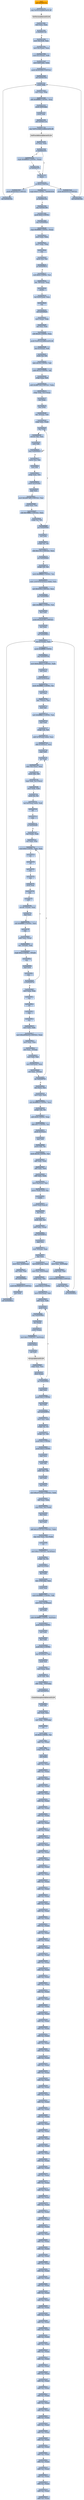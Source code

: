 digraph G {
node[shape=rectangle,style=filled,fillcolor=lightsteelblue,color=lightsteelblue]
bgcolor="transparent"
a0x00401087call_0x0040113a[label="start\ncall 0x0040113a",color="lightgrey",fillcolor="orange"];
a0x0040113ajmp_GetVersion_kernel32_dll[label="0x0040113a\njmp GetVersion@kernel32.dll"];
GetVersion_kernel32_dll[label="GetVersion@kernel32.dll",color="lightgrey",fillcolor="lightgrey"];
a0x0040108ctestl_eax_eax[label="0x0040108c\ntestl %eax, %eax"];
a0x0040108ejs_0x00401122[label="0x0040108e\njs 0x00401122"];
a0x00401094movl_fs_0x30_eax[label="0x00401094\nmovl %fs:0x30, %eax"];
a0x0040109amovl_0xceax__eax[label="0x0040109a\nmovl 0xc(%eax), %eax"];
a0x0040109dmovl_0x1ceax__edx[label="0x0040109d\nmovl 0x1c(%eax), %edx"];
a0x004010a0movl_0x8edx__ebx[label="0x004010a0\nmovl 0x8(%edx), %ebx"];
a0x004010a3pushl_0x403000UINT32[label="0x004010a3\npushl $0x403000<UINT32>"];
a0x004010a8call_0x0040102c[label="0x004010a8\ncall 0x0040102c"];
a0x0040102cpushl_ebp[label="0x0040102c\npushl %ebp"];
a0x0040102dmovl_esp_ebp[label="0x0040102d\nmovl %esp, %ebp"];
a0x0040102faddl_0xfffffff8UINT8_esp[label="0x0040102f\naddl $0xfffffff8<UINT8>, %esp"];
a0x00401032pushl_0x8ebp_[label="0x00401032\npushl 0x8(%ebp)"];
a0x00401035pushl_ebx[label="0x00401035\npushl %ebx"];
a0x00401036call_0x0040112e[label="0x00401036\ncall 0x0040112e"];
a0x0040112ejmp_GetProcAddress_kernel32_dll[label="0x0040112e\njmp GetProcAddress@kernel32.dll"];
GetProcAddress_kernel32_dll[label="GetProcAddress@kernel32.dll",color="lightgrey",fillcolor="lightgrey"];
a0x0040103borl_eax_eax[label="0x0040103b\norl %eax, %eax"];
a0x0040103dje_0x0040107c[label="0x0040103d\nje 0x0040107c"];
a0x0040103fcmpb_0xffffffb8UINT8_eax_[label="0x0040103f\ncmpb $0xffffffb8<UINT8>, (%eax)"];
a0x00401042je_0x0040107c[label="0x00401042\nje 0x0040107c"];
a0x0040107cleave_[label="0x0040107c\nleave "];
a0x0040107dret_0x4UINT16[label="0x0040107d\nret $0x4<UINT16>"];
a0x004010adpushl_0x403010UINT32[label="0x004010ad\npushl $0x403010<UINT32>"];
a0x004010b2call_0x0040102c[label="0x004010b2\ncall 0x0040102c"];
a0x004010b7pushl_0x403022UINT32[label="0x004010b7\npushl $0x403022<UINT32>"];
a0x004010bccall_0x0040102c[label="0x004010bc\ncall 0x0040102c"];
a0x004010c1cmpb_0x0UINT8_0x00403036[label="0x004010c1\ncmpb $0x0<UINT8>, 0x00403036"];
a0x004010c8je_0x0040110c[label="0x004010c8\nje 0x0040110c"];
a0x0040110cjmp_0x00401080[label="0x0040110c\njmp 0x00401080"];
a0x00401080pushl_0x0UINT8[label="0x00401080\npushl $0x0<UINT8>"];
a0x00401082jmp_0x00409b26[label="0x00401082\njmp 0x00409b26"];
a0x00409b26cmpl_0xffffffffUINT8_esp_[label="0x00409b26\ncmpl $0xffffffff<UINT8>, (%esp)"];
a0x00409b2amovl_ebx_ebx[label="0x00409b2a\nmovl %ebx, %ebx"];
a0x00409b2cmovl_ebp_ebp[label="0x00409b2c\nmovl %ebp, %ebp"];
a0x00409b2enop_[label="0x00409b2e\nnop "];
a0x00409b2fmovb_ch_ch[label="0x00409b2f\nmovb %ch, %ch"];
a0x00409b31je_0x00409b31[label="0x00409b31\nje 0x00409b31"];
a0x00409b37xorb_0x0UINT8_ch[label="0x00409b37\nxorb $0x0<UINT8>, %ch"];
a0x00409b3aleal__48esp__esp[label="0x00409b3a\nleal -48(%esp), %esp"];
a0x00409b3epusha_[label="0x00409b3e\npusha "];
a0x00409b3fleal_0x24esp__esp[label="0x00409b3f\nleal 0x24(%esp), %esp"];
a0x00409b43nop_[label="0x00409b43\nnop "];
a0x00409b44call_0x00409af1[label="0x00409b44\ncall 0x00409af1"];
a0x00409af1movl_esp__ebp[label="0x00409af1\nmovl (%esp), %ebp"];
a0x00409af4xorl_esi_eax[label="0x00409af4\nxorl %esi, %eax"];
a0x00409af6subl_0x20UINT8_esp[label="0x00409af6\nsubl $0x20<UINT8>, %esp"];
a0x00409af9pushl_ExitProcess_kernel32_dll[label="0x00409af9\npushl ExitProcess@kernel32.dll"];
a0x00409affleal_0x3esp__edi[label="0x00409aff\nleal 0x3(%esp), %edi"];
a0x00409b03testb_al_dl[label="0x00409b03\ntestb %al, %dl"];
a0x00409b05sbbb_0x39UINT8_dh[label="0x00409b05\nsbbb $0x39<UINT8>, %dh"];
a0x00409b08subb_0x3aUINT8_dl[label="0x00409b08\nsubb $0x3a<UINT8>, %dl"];
a0x00409b0bxchgl_esp_edi[label="0x00409b0b\nxchgl %esp, %edi"];
a0x00409b0daddl_0xffff7539UINT32_ebp[label="0x00409b0d\naddl $0xffff7539<UINT32>, %ebp"];
a0x00409b13xchgl_ebp_0x21esp_[label="0x00409b13\nxchgl %ebp, 0x21(%esp)"];
a0x00409b17incl_esp[label="0x00409b17\nincl %esp"];
a0x00409b18jmp_ebp[label="0x00409b18\njmp %ebp"];
a0x00409b49leal__4esp__edi[label="0x00409b49\nleal -4(%esp), %edi"];
a0x00409b4dxchgl_ebx_edi_[label="0x00409b4d\nxchgl %ebx, (%edi)"];
a0x00409b4fdecl_ebx[label="0x00409b4f\ndecl %ebx"];
a0x00409b50movzwl_bx_ecx[label="0x00409b50\nmovzwl %bx, %ecx"];
a0x00409b53notb_dh[label="0x00409b53\nnotb %dh"];
a0x00409b55loop_0x00409b55[label="0x00409b55\nloop 0x00409b55"];
a0x00409b57movw_cx_bx[label="0x00409b57\nmovw %cx, %bx"];
a0x00409b5aincb_dh[label="0x00409b5a\nincb %dh"];
a0x00409b5cxchgl_eax_esi[label="0x00409b5c\nxchgl %eax, %esi"];
a0x00409b5dpushl_0x3cebx_[label="0x00409b5d\npushl 0x3c(%ebx)"];
a0x00409b60popl_ecx[label="0x00409b60\npopl %ecx"];
a0x00409b61movl_0x26972ff3UINT32_esi[label="0x00409b61\nmovl $0x26972ff3<UINT32>, %esi"];
a0x00409b66xchgl_eax_esi[label="0x00409b66\nxchgl %eax, %esi"];
a0x00409b67subl_0x7ffffffeUINT32_ecx[label="0x00409b67\nsubl $0x7ffffffe<UINT32>, %ecx"];
a0x00409b6dxchgb_al_dl[label="0x00409b6d\nxchgb %al, %dl"];
a0x00409b6fjae_0x00409b4f[label="0x00409b6f\njae 0x00409b4f"];
a0x00409b71notl_edi[label="0x00409b71\nnotl %edi"];
a0x00409b73xchgb_al_dl[label="0x00409b73\nxchgb %al, %dl"];
a0x00409b75sbbl_0x1191UINT32_ecx[label="0x00409b75\nsbbl $0x1191<UINT32>, %ecx"];
a0x00409b7bjno_0x00409b4f[label="0x00409b7b\njno 0x00409b4f"];
a0x00409b7dxchgb_dl_ah[label="0x00409b7d\nxchgb %dl, %ah"];
a0x00409b7ftestb_0xffffff89UINT8_al[label="0x00409b7f\ntestb $0xffffff89<UINT8>, %al"];
a0x00409b81movl__2147479152ecxebx__ecx[label="0x00409b81\nmovl -2147479152(%ecx,%ebx), %ecx"];
a0x00409b88xorl_0x4550UINT32_ecx[label="0x00409b88\nxorl $0x4550<UINT32>, %ecx"];
a0x00409b8ejne_0x00409b4f[label="0x00409b8e\njne 0x00409b4f"];
a0x00409b90sbbb_0xffffffc1UINT8_ch[label="0x00409b90\nsbbb $0xffffffc1<UINT8>, %ch"];
a0x00409b93decl_edi[label="0x00409b93\ndecl %edi"];
a0x00409b94pushl_0x2ea0160UINT32[label="0x00409b94\npushl $0x2ea0160<UINT32>"];
a0x00409b99incl_eax[label="0x00409b99\nincl %eax"];
a0x00409b9acall_0x00409b1c[label="0x00409b9a\ncall 0x00409b1c"];
a0x00409b1cleal_0x7ebx__ecx[label="0x00409b1c\nleal 0x7(%ebx), %ecx"];
a0x00409b1fpushl_0xffffffffUINT8[label="0x00409b1f\npushl $0xffffffff<UINT8>"];
a0x00409b21jmp_0x004097b0[label="0x00409b21\njmp 0x004097b0"];
a0x004097b0movl_0xfcafbb4cUINT32_edx[label="0x004097b0\nmovl $0xfcafbb4c<UINT32>, %edx"];
a0x004097b5notl_eax[label="0x004097b5\nnotl %eax"];
a0x004097b7pushl_0x35ecx_[label="0x004097b7\npushl 0x35(%ecx)"];
a0x004097batestb_0xfffffffcUINT8_al[label="0x004097ba\ntestb $0xfffffffc<UINT8>, %al"];
a0x004097bcnotl_eax[label="0x004097bc\nnotl %eax"];
a0x004097beleal__7ecx__esi[label="0x004097be\nleal -7(%ecx), %esi"];
a0x004097c1incb_ah[label="0x004097c1\nincb %ah"];
a0x004097c3xorb_0xffffffb3UINT8_ah[label="0x004097c3\nxorb $0xffffffb3<UINT8>, %ah"];
a0x004097c6popl_edx[label="0x004097c6\npopl %edx"];
a0x004097c7xchgb_ah_ah[label="0x004097c7\nxchgb %ah, %ah"];
a0x004097c9addl_0x78edxebx__ecx[label="0x004097c9\naddl 0x78(%edx,%ebx), %ecx"];
a0x004097cdaddl_0x19ecx__esi[label="0x004097cd\naddl 0x19(%ecx), %esi"];
a0x004097d0popl_edx[label="0x004097d0\npopl %edx"];
a0x004097d1incl_edx[label="0x004097d1\nincl %edx"];
a0x004097d2lodsl_ds_esi__eax[label="0x004097d2\nlodsl %ds:(%esi), %eax"];
a0x004097d3movb_dh_dh[label="0x004097d3\nmovb %dh, %dh"];
a0x004097d5cmpl_edx_0x11ecx_[label="0x004097d5\ncmpl %edx, 0x11(%ecx)"];
a0x004097d8movl_edx_edx[label="0x004097d8\nmovl %edx, %edx"];
a0x004097damovb_cl_cl[label="0x004097da\nmovb %cl, %cl"];
a0x004097dcleal_0x5eaxebx__edi[label="0x004097dc\nleal 0x5(%eax,%ebx), %edi"];
a0x004097e0cld_[label="0x004097e0\ncld "];
a0x004097e1nop_[label="0x004097e1\nnop "];
a0x004097e2je_0x00409af0[label="0x004097e2\nje 0x00409af0"];
a0x004097e8leal_edx__edx[label="0x004097e8\nleal (%edx), %edx"];
a0x004097eaxorl_eax_eax[label="0x004097ea\nxorl %eax, %eax"];
a0x004097ecimull_0xfUINT8_eax_eax[label="0x004097ec\nimull $0xf<UINT8>, %eax, %eax"];
a0x004097efstc_[label="0x004097ef\nstc "];
a0x004097f0cld_[label="0x004097f0\ncld "];
a0x004097f1cmc_[label="0x004097f1\ncmc "];
a0x004097f2nop_[label="0x004097f2\nnop "];
a0x004097f3pushl_eax[label="0x004097f3\npushl %eax"];
a0x004097f4nop_[label="0x004097f4\nnop "];
a0x004097f5sahf_[label="0x004097f5\nsahf "];
a0x004097f6movzbl__5edi__eax[label="0x004097f6\nmovzbl -5(%edi), %eax"];
a0x004097fanegl_eax[label="0x004097fa\nnegl %eax"];
a0x004097fcsubl_0xfffffff1UINT8_edi[label="0x004097fc\nsubl $0xfffffff1<UINT8>, %edi"];
a0x004097ffnop_[label="0x004097ff\nnop "];
a0x00409800addl_eax_esp_[label="0x00409800\naddl %eax, (%esp)"];
a0x00409803leal__14edi__edi[label="0x00409803\nleal -14(%edi), %edi"];
a0x00409806cmpb_0xaUINT8__5edi_[label="0x00409806\ncmpb $0xa<UINT8>, -5(%edi)"];
a0x0040980anop_[label="0x0040980a\nnop "];
a0x0040980bpopl_eax[label="0x0040980b\npopl %eax"];
a0x0040980cnop_[label="0x0040980c\nnop "];
a0x0040980dja_0x004097ec[label="0x0040980d\nja 0x004097ec"];
a0x0040980fmovl_esp_esp[label="0x0040980f\nmovl %esp, %esp"];
a0x00409811nop_[label="0x00409811\nnop "];
a0x00409812cld_[label="0x00409812\ncld "];
a0x00409813nop_[label="0x00409813\nnop "];
a0x00409814cmc_[label="0x00409814\ncmc "];
a0x00409815movl_ebx_ebx[label="0x00409815\nmovl %ebx, %ebx"];
a0x00409817movl_0xa495d236UINT32_eax[label="0x00409817\nmovl $0xa495d236<UINT32>, %eax"];
a0x0040981cmovl_eax_eax[label="0x0040981c\nmovl %eax, %eax"];
a0x0040981exorl_eax__4esp_[label="0x0040981e\nxorl %eax, -4(%esp)"];
a0x00409822movl_edi_edi[label="0x00409822\nmovl %edi, %edi"];
a0x00409824movl_0x4esp__eax[label="0x00409824\nmovl 0x4(%esp), %eax"];
a0x00409828xorl_eax__4esp_[label="0x00409828\nxorl %eax, -4(%esp)"];
a0x0040982cjne_0x004097d1[label="0x0040982c\njne 0x004097d1"];
a0x0040982eleal_esi__esi[label="0x0040982e\nleal (%esi), %esi"];
a0x00409830movl_edi_edi[label="0x00409830\nmovl %edi, %edi"];
a0x00409832subl_0xffffffedUINT8_ecx[label="0x00409832\nsubl $0xffffffed<UINT8>, %ecx"];
a0x00409835xchgb_ah_al[label="0x00409835\nxchgb %ah, %al"];
a0x00409837addl_0x8UINT8_esp[label="0x00409837\naddl $0x8<UINT8>, %esp"];
a0x0040983asbbb_0x7UINT8_al[label="0x0040983a\nsbbb $0x7<UINT8>, %al"];
a0x0040983cpushl_0x2ecx_[label="0x0040983c\npushl 0x2(%ecx)"];
a0x0040983fpopl_edi[label="0x0040983f\npopl %edi"];
a0x00409840movb_bh_al[label="0x00409840\nmovb %bh, %al"];
a0x00409842testb_0x36UINT8_ah[label="0x00409842\ntestb $0x36<UINT8>, %ah"];
a0x00409845addl_edx_edx[label="0x00409845\naddl %edx, %edx"];
a0x00409847addl_ebx_edi[label="0x00409847\naddl %ebx, %edi"];
a0x00409849addl_ebx_edx[label="0x00409849\naddl %ebx, %edx"];
a0x0040984bmovl_0xaecx__esi[label="0x0040984b\nmovl 0xa(%ecx), %esi"];
a0x0040984emovw_edxesi__ax[label="0x0040984e\nmovw (%edx,%esi), %ax"];
a0x00409852cwdel_[label="0x00409852\ncwdel "];
a0x00409853pushl_edieax4_[label="0x00409853\npushl (%edi,%eax,4)"];
a0x00409856incl_ecx[label="0x00409856\nincl %ecx"];
a0x00409857testb_bh_ch[label="0x00409857\ntestb %bh, %ch"];
a0x00409859addl_ebx_esp_[label="0x00409859\naddl %ebx, (%esp)"];
a0x0040985cjmp_0x00409972[label="0x0040985c\njmp 0x00409972"];
a0x00409972popl_esi[label="0x00409972\npopl %esi"];
a0x00409973movl__8esp__eax[label="0x00409973\nmovl -8(%esp), %eax"];
a0x00409977jmp_eax[label="0x00409977\njmp %eax"];
a0x00409b9fmovl_esi_0x44esp_[label="0x00409b9f\nmovl %esi, 0x44(%esp)"];
a0x00409ba3adcl_ebx_edi[label="0x00409ba3\nadcl %ebx, %edi"];
a0x00409ba5call_0x004099a0[label="0x00409ba5\ncall 0x004099a0"];
a0x004099a0pushl_0x56993c91UINT32[label="0x004099a0\npushl $0x56993c91<UINT32>"];
a0x004099a5notl_edx[label="0x004099a5\nnotl %edx"];
a0x004099a7call_0x00409b1c[label="0x004099a7\ncall 0x00409b1c"];
a0x004099acmovl_esi__925ebp_[label="0x004099ac\nmovl %esi, -925(%ebp)"];
a0x004099b2xchgl_edi_edi[label="0x004099b2\nxchgl %edi, %edi"];
a0x004099b4pushl_0x8e3356beUINT32[label="0x004099b4\npushl $0x8e3356be<UINT32>"];
a0x004099b9xchgl_edi_esi[label="0x004099b9\nxchgl %edi, %esi"];
a0x004099bbcall_0x00409b1c[label="0x004099bb\ncall 0x00409b1c"];
a0x004099c0leal_0x28esp__eax[label="0x004099c0\nleal 0x28(%esp), %eax"];
a0x004099c4movl_esi_0x4cesp_[label="0x004099c4\nmovl %esi, 0x4c(%esp)"];
a0x004099c8xchgl_eax_esi[label="0x004099c8\nxchgl %eax, %esi"];
a0x004099c9pushl_0x3cUINT8[label="0x004099c9\npushl $0x3c<UINT8>"];
a0x004099cbmovl_0x4cesp__edi[label="0x004099cb\nmovl 0x4c(%esp), %edi"];
a0x004099cfaddl_eax_edx[label="0x004099cf\naddl %eax, %edx"];
a0x004099d1pushl_esp[label="0x004099d1\npushl %esp"];
a0x004099d2jmp_0x004098bd[label="0x004099d2\njmp 0x004098bd"];
a0x004098bdincl_esp_[label="0x004098bd\nincl (%esp)"];
a0x004098c0pushl_esp_[label="0x004098c0\npushl (%esp)"];
a0x004098c3movl_0x1UINT32_0x4esp_[label="0x004098c3\nmovl $0x1<UINT32>, 0x4(%esp)"];
a0x004098cbpushl_esp_[label="0x004098cb\npushl (%esp)"];
a0x004098cecall_edi[label="0x004098ce\ncall %edi"];
lstrcpyn_kernel32_dll[label="lstrcpyn@kernel32.dll",color="lightgrey",fillcolor="lightgrey"];
a0x004098d0xchgl_eax_ecx[label="0x004098d0\nxchgl %eax, %ecx"];
a0x004098d1decb_esp_[label="0x004098d1\ndecb (%esp)"];
a0x004098d4jne_0x004099d1[label="0x004098d4\njne 0x004099d1"];
a0x004098dapopl_eax[label="0x004098da\npopl %eax"];
a0x004098dbpushl_0x1UINT8[label="0x004098db\npushl $0x1<UINT8>"];
a0x004098dddecl_edi[label="0x004098dd\ndecl %edi"];
a0x004098decall_0x0040997b[label="0x004098de\ncall 0x0040997b"];
a0x0040997bmovl_esi_edi[label="0x0040997b\nmovl %esi, %edi"];
a0x0040997dxchgb_al_cl[label="0x0040997d\nxchgb %al, %cl"];
a0x0040997fxchgb_cl_dh[label="0x0040997f\nxchgb %cl, %dh"];
a0x00409981pushl_0x1UINT8[label="0x00409981\npushl $0x1<UINT8>"];
a0x00409983pushl_0x4UINT8[label="0x00409983\npushl $0x4<UINT8>"];
a0x00409985popl_ecx[label="0x00409985\npopl %ecx"];
a0x00409986notb_dh[label="0x00409986\nnotb %dh"];
a0x00409988sbbb_dh_dh[label="0x00409988\nsbbb %dh, %dh"];
a0x0040998anotl_edx[label="0x0040998a\nnotl %edx"];
a0x0040998cpopl_eax[label="0x0040998c\npopl %eax"];
a0x0040998dmovl_0xc4722561UINT32_edx[label="0x0040998d\nmovl $0xc4722561<UINT32>, %edx"];
a0x00409992sbbl_eax_edx[label="0x00409992\nsbbl %eax, %edx"];
a0x00409994stosl_eax_es_edi_[label="0x00409994\nstosl %eax, %es:(%edi)"];
a0x00409995decl_eax[label="0x00409995\ndecl %eax"];
a0x00409996decl_edx[label="0x00409996\ndecl %edx"];
a0x00409997addl_0x1d725734UINT32_edx[label="0x00409997\naddl $0x1d725734<UINT32>, %edx"];
a0x0040999drepz_stosl_eax_es_edi_[label="0x0040999d\nrepz stosl %eax, %es:(%edi)"];
a0x0040999fret[label="0x0040999f\nret"];
a0x004098e3movl_0xcUINT32_0x14esi_[label="0x004098e3\nmovl $0xc<UINT32>, 0x14(%esi)"];
a0x004098eaxchgb_al_cl[label="0x004098ea\nxchgb %al, %cl"];
a0x004098ecpopl_0x1cesi_[label="0x004098ec\npopl 0x1c(%esi)"];
a0x004098efdecl_edx[label="0x004098ef\ndecl %edx"];
a0x004098f0leal__278ebp__eax[label="0x004098f0\nleal -278(%ebp), %eax"];
a0x004098f6pushl_eax[label="0x004098f6\npushl %eax"];
a0x004098f7testb_0xffffff91UINT8_dh[label="0x004098f7\ntestb $0xffffff91<UINT8>, %dh"];
a0x004098famovl_esi_0x18esi_[label="0x004098fa\nmovl %esi, 0x18(%esi)"];
a0x004098fdnotl_edx[label="0x004098fd\nnotl %edx"];
a0x004098ffsubb_0xfffffffcUINT8_0x2esi_[label="0x004098ff\nsubb $0xfffffffc<UINT8>, 0x2(%esi)"];
a0x00409903pushl_0x4UINT8[label="0x00409903\npushl $0x4<UINT8>"];
a0x00409905notl_edx[label="0x00409905\nnotl %edx"];
a0x00409907decl_edi[label="0x00409907\ndecl %edi"];
a0x00409908pushl_0x3UINT8[label="0x00409908\npushl $0x3<UINT8>"];
a0x0040990aleal_0x14esi__esi[label="0x0040990a\nleal 0x14(%esi), %esi"];
a0x0040990dpushl_esi[label="0x0040990d\npushl %esi"];
a0x0040990emovl_esp_ecx[label="0x0040990e\nmovl %esp, %ecx"];
a0x00409910movb_dh_dh[label="0x00409910\nmovb %dh, %dh"];
a0x00409912addl_ebp__559ebp_[label="0x00409912\naddl %ebp, -559(%ebp)"];
a0x00409918call_0x004097ac[label="0x00409918\ncall 0x004097ac"];
CreateSemaphoreA_kernel32_dll[label="CreateSemaphoreA@kernel32.dll",color="lightgrey",fillcolor="lightgrey"];
a0x0040991enotb_dh[label="0x0040991e\nnotb %dh"];
a0x00409920xorl_edi_ecx[label="0x00409920\nxorl %edi, %ecx"];
a0x00409922subl_ebp__559ebp_[label="0x00409922\nsubl %ebp, -559(%ebp)"];
a0x00409928ret[label="0x00409928\nret"];
a0x0012ffa8orb_0x0UINT8_al[label="0x0012ffa8\norb $0x0<UINT8>, %al"];
a0x0012ffaaaddb_al_eax_[label="0x0012ffaa\naddb %al, (%eax)"];
a0x0012ffacxchgl_eax_esp[label="0x0012ffac\nxchgl %eax, %esp"];
a0x0012ffadcall_edx_[label="0x0012ffad\ncall (%edx)"];
a0x00000000addb_al_eax_[label="0x00000000\naddb %al, (%eax)"];
a0x00000002addb_al_eax_[label="0x00000002\naddb %al, (%eax)"];
a0x00000004addb_al_eax_[label="0x00000004\naddb %al, (%eax)"];
a0x00000006addb_al_eax_[label="0x00000006\naddb %al, (%eax)"];
a0x00000008addb_al_eax_[label="0x00000008\naddb %al, (%eax)"];
a0x0000000aaddb_al_eax_[label="0x0000000a\naddb %al, (%eax)"];
a0x0000000caddb_al_eax_[label="0x0000000c\naddb %al, (%eax)"];
a0x0000000eaddb_al_eax_[label="0x0000000e\naddb %al, (%eax)"];
a0x00000010addb_al_eax_[label="0x00000010\naddb %al, (%eax)"];
a0x00000012addb_al_eax_[label="0x00000012\naddb %al, (%eax)"];
a0x00000014addb_al_eax_[label="0x00000014\naddb %al, (%eax)"];
a0x00000016addb_al_eax_[label="0x00000016\naddb %al, (%eax)"];
a0x00000018addb_al_eax_[label="0x00000018\naddb %al, (%eax)"];
a0x0000001aaddb_al_eax_[label="0x0000001a\naddb %al, (%eax)"];
a0x0000001caddb_al_eax_[label="0x0000001c\naddb %al, (%eax)"];
a0x0000001eaddb_al_eax_[label="0x0000001e\naddb %al, (%eax)"];
a0x00000020addb_al_eax_[label="0x00000020\naddb %al, (%eax)"];
a0x00000022addb_al_eax_[label="0x00000022\naddb %al, (%eax)"];
a0x00000024addb_al_eax_[label="0x00000024\naddb %al, (%eax)"];
a0x00000026addb_al_eax_[label="0x00000026\naddb %al, (%eax)"];
a0x00000028addb_al_eax_[label="0x00000028\naddb %al, (%eax)"];
a0x0000002aaddb_al_eax_[label="0x0000002a\naddb %al, (%eax)"];
a0x0000002caddb_al_eax_[label="0x0000002c\naddb %al, (%eax)"];
a0x0000002eaddb_al_eax_[label="0x0000002e\naddb %al, (%eax)"];
a0x00000030addb_al_eax_[label="0x00000030\naddb %al, (%eax)"];
a0x00000032addb_al_eax_[label="0x00000032\naddb %al, (%eax)"];
a0x00000034addb_al_eax_[label="0x00000034\naddb %al, (%eax)"];
a0x00000036addb_al_eax_[label="0x00000036\naddb %al, (%eax)"];
a0x00000038addb_al_eax_[label="0x00000038\naddb %al, (%eax)"];
a0x0000003aaddb_al_eax_[label="0x0000003a\naddb %al, (%eax)"];
a0x0000003caddb_al_eax_[label="0x0000003c\naddb %al, (%eax)"];
a0x0000003eaddb_al_eax_[label="0x0000003e\naddb %al, (%eax)"];
a0x00000040addb_al_eax_[label="0x00000040\naddb %al, (%eax)"];
a0x00000042addb_al_eax_[label="0x00000042\naddb %al, (%eax)"];
a0x00000044addb_al_eax_[label="0x00000044\naddb %al, (%eax)"];
a0x00000046addb_al_eax_[label="0x00000046\naddb %al, (%eax)"];
a0x00000048addb_al_eax_[label="0x00000048\naddb %al, (%eax)"];
a0x0000004aaddb_al_eax_[label="0x0000004a\naddb %al, (%eax)"];
a0x0000004caddb_al_eax_[label="0x0000004c\naddb %al, (%eax)"];
a0x0000004eaddb_al_eax_[label="0x0000004e\naddb %al, (%eax)"];
a0x00000050addb_al_eax_[label="0x00000050\naddb %al, (%eax)"];
a0x00000052addb_al_eax_[label="0x00000052\naddb %al, (%eax)"];
a0x00000054addb_al_eax_[label="0x00000054\naddb %al, (%eax)"];
a0x00000056addb_al_eax_[label="0x00000056\naddb %al, (%eax)"];
a0x00000058addb_al_eax_[label="0x00000058\naddb %al, (%eax)"];
a0x0000005aaddb_al_eax_[label="0x0000005a\naddb %al, (%eax)"];
a0x0000005caddb_al_eax_[label="0x0000005c\naddb %al, (%eax)"];
a0x0000005eaddb_al_eax_[label="0x0000005e\naddb %al, (%eax)"];
a0x00000060addb_al_eax_[label="0x00000060\naddb %al, (%eax)"];
a0x00000062addb_al_eax_[label="0x00000062\naddb %al, (%eax)"];
a0x00000064addb_al_eax_[label="0x00000064\naddb %al, (%eax)"];
a0x00000066addb_al_eax_[label="0x00000066\naddb %al, (%eax)"];
a0x00000068addb_al_eax_[label="0x00000068\naddb %al, (%eax)"];
a0x0000006aaddb_al_eax_[label="0x0000006a\naddb %al, (%eax)"];
a0x0000006caddb_al_eax_[label="0x0000006c\naddb %al, (%eax)"];
a0x0000006eaddb_al_eax_[label="0x0000006e\naddb %al, (%eax)"];
a0x00000070addb_al_eax_[label="0x00000070\naddb %al, (%eax)"];
a0x00000072addb_al_eax_[label="0x00000072\naddb %al, (%eax)"];
a0x00000074addb_al_eax_[label="0x00000074\naddb %al, (%eax)"];
a0x00000076addb_al_eax_[label="0x00000076\naddb %al, (%eax)"];
a0x00000078addb_al_eax_[label="0x00000078\naddb %al, (%eax)"];
a0x0000007aaddb_al_eax_[label="0x0000007a\naddb %al, (%eax)"];
a0x0000007caddb_al_eax_[label="0x0000007c\naddb %al, (%eax)"];
a0x0000007eaddb_al_eax_[label="0x0000007e\naddb %al, (%eax)"];
a0x00000080addb_al_eax_[label="0x00000080\naddb %al, (%eax)"];
a0x00000082addb_al_eax_[label="0x00000082\naddb %al, (%eax)"];
a0x00000084addb_al_eax_[label="0x00000084\naddb %al, (%eax)"];
a0x00000086addb_al_eax_[label="0x00000086\naddb %al, (%eax)"];
a0x00000088addb_al_eax_[label="0x00000088\naddb %al, (%eax)"];
a0x0000008aaddb_al_eax_[label="0x0000008a\naddb %al, (%eax)"];
a0x0000008caddb_al_eax_[label="0x0000008c\naddb %al, (%eax)"];
a0x0000008eaddb_al_eax_[label="0x0000008e\naddb %al, (%eax)"];
a0x00000090addb_al_eax_[label="0x00000090\naddb %al, (%eax)"];
a0x00000092addb_al_eax_[label="0x00000092\naddb %al, (%eax)"];
a0x00000094addb_al_eax_[label="0x00000094\naddb %al, (%eax)"];
a0x00000096addb_al_eax_[label="0x00000096\naddb %al, (%eax)"];
a0x00000098addb_al_eax_[label="0x00000098\naddb %al, (%eax)"];
a0x0000009aaddb_al_eax_[label="0x0000009a\naddb %al, (%eax)"];
a0x0000009caddb_al_eax_[label="0x0000009c\naddb %al, (%eax)"];
a0x0000009eaddb_al_eax_[label="0x0000009e\naddb %al, (%eax)"];
a0x000000a0addb_al_eax_[label="0x000000a0\naddb %al, (%eax)"];
a0x000000a2addb_al_eax_[label="0x000000a2\naddb %al, (%eax)"];
a0x000000a4addb_al_eax_[label="0x000000a4\naddb %al, (%eax)"];
a0x000000a6addb_al_eax_[label="0x000000a6\naddb %al, (%eax)"];
a0x000000a8addb_al_eax_[label="0x000000a8\naddb %al, (%eax)"];
a0x000000aaaddb_al_eax_[label="0x000000aa\naddb %al, (%eax)"];
a0x000000acaddb_al_eax_[label="0x000000ac\naddb %al, (%eax)"];
a0x000000aeaddb_al_eax_[label="0x000000ae\naddb %al, (%eax)"];
a0x000000b0addb_al_eax_[label="0x000000b0\naddb %al, (%eax)"];
a0x000000b2addb_al_eax_[label="0x000000b2\naddb %al, (%eax)"];
a0x000000b4addb_al_eax_[label="0x000000b4\naddb %al, (%eax)"];
a0x000000b6addb_al_eax_[label="0x000000b6\naddb %al, (%eax)"];
a0x000000b8addb_al_eax_[label="0x000000b8\naddb %al, (%eax)"];
a0x000000baaddb_al_eax_[label="0x000000ba\naddb %al, (%eax)"];
a0x000000bcaddb_al_eax_[label="0x000000bc\naddb %al, (%eax)"];
a0x000000beaddb_al_eax_[label="0x000000be\naddb %al, (%eax)"];
a0x000000c0addb_al_eax_[label="0x000000c0\naddb %al, (%eax)"];
a0x000000c2addb_al_eax_[label="0x000000c2\naddb %al, (%eax)"];
a0x000000c4addb_al_eax_[label="0x000000c4\naddb %al, (%eax)"];
a0x000000c6addb_al_eax_[label="0x000000c6\naddb %al, (%eax)"];
a0x000000c8addb_al_eax_[label="0x000000c8\naddb %al, (%eax)"];
a0x00401087call_0x0040113a -> a0x0040113ajmp_GetVersion_kernel32_dll [color="#000000"];
a0x0040113ajmp_GetVersion_kernel32_dll -> GetVersion_kernel32_dll [color="#000000"];
GetVersion_kernel32_dll -> a0x0040108ctestl_eax_eax [color="#000000"];
a0x0040108ctestl_eax_eax -> a0x0040108ejs_0x00401122 [color="#000000"];
a0x0040108ejs_0x00401122 -> a0x00401094movl_fs_0x30_eax [color="#000000",label="F"];
a0x00401094movl_fs_0x30_eax -> a0x0040109amovl_0xceax__eax [color="#000000"];
a0x0040109amovl_0xceax__eax -> a0x0040109dmovl_0x1ceax__edx [color="#000000"];
a0x0040109dmovl_0x1ceax__edx -> a0x004010a0movl_0x8edx__ebx [color="#000000"];
a0x004010a0movl_0x8edx__ebx -> a0x004010a3pushl_0x403000UINT32 [color="#000000"];
a0x004010a3pushl_0x403000UINT32 -> a0x004010a8call_0x0040102c [color="#000000"];
a0x004010a8call_0x0040102c -> a0x0040102cpushl_ebp [color="#000000"];
a0x0040102cpushl_ebp -> a0x0040102dmovl_esp_ebp [color="#000000"];
a0x0040102dmovl_esp_ebp -> a0x0040102faddl_0xfffffff8UINT8_esp [color="#000000"];
a0x0040102faddl_0xfffffff8UINT8_esp -> a0x00401032pushl_0x8ebp_ [color="#000000"];
a0x00401032pushl_0x8ebp_ -> a0x00401035pushl_ebx [color="#000000"];
a0x00401035pushl_ebx -> a0x00401036call_0x0040112e [color="#000000"];
a0x00401036call_0x0040112e -> a0x0040112ejmp_GetProcAddress_kernel32_dll [color="#000000"];
a0x0040112ejmp_GetProcAddress_kernel32_dll -> GetProcAddress_kernel32_dll [color="#000000"];
GetProcAddress_kernel32_dll -> a0x0040103borl_eax_eax [color="#000000"];
a0x0040103borl_eax_eax -> a0x0040103dje_0x0040107c [color="#000000"];
a0x0040103dje_0x0040107c -> a0x0040103fcmpb_0xffffffb8UINT8_eax_ [color="#000000",label="F"];
a0x0040103fcmpb_0xffffffb8UINT8_eax_ -> a0x00401042je_0x0040107c [color="#000000"];
a0x00401042je_0x0040107c -> a0x0040107cleave_ [color="#000000",label="T"];
a0x0040107cleave_ -> a0x0040107dret_0x4UINT16 [color="#000000"];
a0x0040107dret_0x4UINT16 -> a0x004010adpushl_0x403010UINT32 [color="#000000"];
a0x004010adpushl_0x403010UINT32 -> a0x004010b2call_0x0040102c [color="#000000"];
a0x004010b2call_0x0040102c -> a0x0040102cpushl_ebp [color="#000000"];
a0x0040107dret_0x4UINT16 -> a0x004010b7pushl_0x403022UINT32 [color="#000000"];
a0x004010b7pushl_0x403022UINT32 -> a0x004010bccall_0x0040102c [color="#000000"];
a0x004010bccall_0x0040102c -> a0x0040102cpushl_ebp [color="#000000"];
a0x0040103dje_0x0040107c -> a0x0040107cleave_ [color="#000000",label="T"];
a0x0040107dret_0x4UINT16 -> a0x004010c1cmpb_0x0UINT8_0x00403036 [color="#000000"];
a0x004010c1cmpb_0x0UINT8_0x00403036 -> a0x004010c8je_0x0040110c [color="#000000"];
a0x004010c8je_0x0040110c -> a0x0040110cjmp_0x00401080 [color="#000000",label="T"];
a0x0040110cjmp_0x00401080 -> a0x00401080pushl_0x0UINT8 [color="#000000"];
a0x00401080pushl_0x0UINT8 -> a0x00401082jmp_0x00409b26 [color="#000000"];
a0x00401082jmp_0x00409b26 -> a0x00409b26cmpl_0xffffffffUINT8_esp_ [color="#000000"];
a0x00409b26cmpl_0xffffffffUINT8_esp_ -> a0x00409b2amovl_ebx_ebx [color="#000000"];
a0x00409b2amovl_ebx_ebx -> a0x00409b2cmovl_ebp_ebp [color="#000000"];
a0x00409b2cmovl_ebp_ebp -> a0x00409b2enop_ [color="#000000"];
a0x00409b2enop_ -> a0x00409b2fmovb_ch_ch [color="#000000"];
a0x00409b2fmovb_ch_ch -> a0x00409b31je_0x00409b31 [color="#000000"];
a0x00409b31je_0x00409b31 -> a0x00409b37xorb_0x0UINT8_ch [color="#000000",label="F"];
a0x00409b37xorb_0x0UINT8_ch -> a0x00409b3aleal__48esp__esp [color="#000000"];
a0x00409b3aleal__48esp__esp -> a0x00409b3epusha_ [color="#000000"];
a0x00409b3epusha_ -> a0x00409b3fleal_0x24esp__esp [color="#000000"];
a0x00409b3fleal_0x24esp__esp -> a0x00409b43nop_ [color="#000000"];
a0x00409b43nop_ -> a0x00409b44call_0x00409af1 [color="#000000"];
a0x00409b44call_0x00409af1 -> a0x00409af1movl_esp__ebp [color="#000000"];
a0x00409af1movl_esp__ebp -> a0x00409af4xorl_esi_eax [color="#000000"];
a0x00409af4xorl_esi_eax -> a0x00409af6subl_0x20UINT8_esp [color="#000000"];
a0x00409af6subl_0x20UINT8_esp -> a0x00409af9pushl_ExitProcess_kernel32_dll [color="#000000"];
a0x00409af9pushl_ExitProcess_kernel32_dll -> a0x00409affleal_0x3esp__edi [color="#000000"];
a0x00409affleal_0x3esp__edi -> a0x00409b03testb_al_dl [color="#000000"];
a0x00409b03testb_al_dl -> a0x00409b05sbbb_0x39UINT8_dh [color="#000000"];
a0x00409b05sbbb_0x39UINT8_dh -> a0x00409b08subb_0x3aUINT8_dl [color="#000000"];
a0x00409b08subb_0x3aUINT8_dl -> a0x00409b0bxchgl_esp_edi [color="#000000"];
a0x00409b0bxchgl_esp_edi -> a0x00409b0daddl_0xffff7539UINT32_ebp [color="#000000"];
a0x00409b0daddl_0xffff7539UINT32_ebp -> a0x00409b13xchgl_ebp_0x21esp_ [color="#000000"];
a0x00409b13xchgl_ebp_0x21esp_ -> a0x00409b17incl_esp [color="#000000"];
a0x00409b17incl_esp -> a0x00409b18jmp_ebp [color="#000000"];
a0x00409b18jmp_ebp -> a0x00409b49leal__4esp__edi [color="#000000"];
a0x00409b49leal__4esp__edi -> a0x00409b4dxchgl_ebx_edi_ [color="#000000"];
a0x00409b4dxchgl_ebx_edi_ -> a0x00409b4fdecl_ebx [color="#000000"];
a0x00409b4fdecl_ebx -> a0x00409b50movzwl_bx_ecx [color="#000000"];
a0x00409b50movzwl_bx_ecx -> a0x00409b53notb_dh [color="#000000"];
a0x00409b53notb_dh -> a0x00409b55loop_0x00409b55 [color="#000000"];
a0x00409b55loop_0x00409b55 -> a0x00409b55loop_0x00409b55 [color="#000000",label="T"];
a0x00409b55loop_0x00409b55 -> a0x00409b57movw_cx_bx [color="#000000",label="F"];
a0x00409b57movw_cx_bx -> a0x00409b5aincb_dh [color="#000000"];
a0x00409b5aincb_dh -> a0x00409b5cxchgl_eax_esi [color="#000000"];
a0x00409b5cxchgl_eax_esi -> a0x00409b5dpushl_0x3cebx_ [color="#000000"];
a0x00409b5dpushl_0x3cebx_ -> a0x00409b60popl_ecx [color="#000000"];
a0x00409b60popl_ecx -> a0x00409b61movl_0x26972ff3UINT32_esi [color="#000000"];
a0x00409b61movl_0x26972ff3UINT32_esi -> a0x00409b66xchgl_eax_esi [color="#000000"];
a0x00409b66xchgl_eax_esi -> a0x00409b67subl_0x7ffffffeUINT32_ecx [color="#000000"];
a0x00409b67subl_0x7ffffffeUINT32_ecx -> a0x00409b6dxchgb_al_dl [color="#000000"];
a0x00409b6dxchgb_al_dl -> a0x00409b6fjae_0x00409b4f [color="#000000"];
a0x00409b6fjae_0x00409b4f -> a0x00409b4fdecl_ebx [color="#000000",label="T"];
a0x00409b6fjae_0x00409b4f -> a0x00409b71notl_edi [color="#000000",label="F"];
a0x00409b71notl_edi -> a0x00409b73xchgb_al_dl [color="#000000"];
a0x00409b73xchgb_al_dl -> a0x00409b75sbbl_0x1191UINT32_ecx [color="#000000"];
a0x00409b75sbbl_0x1191UINT32_ecx -> a0x00409b7bjno_0x00409b4f [color="#000000"];
a0x00409b7bjno_0x00409b4f -> a0x00409b7dxchgb_dl_ah [color="#000000",label="F"];
a0x00409b7dxchgb_dl_ah -> a0x00409b7ftestb_0xffffff89UINT8_al [color="#000000"];
a0x00409b7ftestb_0xffffff89UINT8_al -> a0x00409b81movl__2147479152ecxebx__ecx [color="#000000"];
a0x00409b81movl__2147479152ecxebx__ecx -> a0x00409b88xorl_0x4550UINT32_ecx [color="#000000"];
a0x00409b88xorl_0x4550UINT32_ecx -> a0x00409b8ejne_0x00409b4f [color="#000000"];
a0x00409b8ejne_0x00409b4f -> a0x00409b90sbbb_0xffffffc1UINT8_ch [color="#000000",label="F"];
a0x00409b90sbbb_0xffffffc1UINT8_ch -> a0x00409b93decl_edi [color="#000000"];
a0x00409b93decl_edi -> a0x00409b94pushl_0x2ea0160UINT32 [color="#000000"];
a0x00409b94pushl_0x2ea0160UINT32 -> a0x00409b99incl_eax [color="#000000"];
a0x00409b99incl_eax -> a0x00409b9acall_0x00409b1c [color="#000000"];
a0x00409b9acall_0x00409b1c -> a0x00409b1cleal_0x7ebx__ecx [color="#000000"];
a0x00409b1cleal_0x7ebx__ecx -> a0x00409b1fpushl_0xffffffffUINT8 [color="#000000"];
a0x00409b1fpushl_0xffffffffUINT8 -> a0x00409b21jmp_0x004097b0 [color="#000000"];
a0x00409b21jmp_0x004097b0 -> a0x004097b0movl_0xfcafbb4cUINT32_edx [color="#000000"];
a0x004097b0movl_0xfcafbb4cUINT32_edx -> a0x004097b5notl_eax [color="#000000"];
a0x004097b5notl_eax -> a0x004097b7pushl_0x35ecx_ [color="#000000"];
a0x004097b7pushl_0x35ecx_ -> a0x004097batestb_0xfffffffcUINT8_al [color="#000000"];
a0x004097batestb_0xfffffffcUINT8_al -> a0x004097bcnotl_eax [color="#000000"];
a0x004097bcnotl_eax -> a0x004097beleal__7ecx__esi [color="#000000"];
a0x004097beleal__7ecx__esi -> a0x004097c1incb_ah [color="#000000"];
a0x004097c1incb_ah -> a0x004097c3xorb_0xffffffb3UINT8_ah [color="#000000"];
a0x004097c3xorb_0xffffffb3UINT8_ah -> a0x004097c6popl_edx [color="#000000"];
a0x004097c6popl_edx -> a0x004097c7xchgb_ah_ah [color="#000000"];
a0x004097c7xchgb_ah_ah -> a0x004097c9addl_0x78edxebx__ecx [color="#000000"];
a0x004097c9addl_0x78edxebx__ecx -> a0x004097cdaddl_0x19ecx__esi [color="#000000"];
a0x004097cdaddl_0x19ecx__esi -> a0x004097d0popl_edx [color="#000000"];
a0x004097d0popl_edx -> a0x004097d1incl_edx [color="#000000"];
a0x004097d1incl_edx -> a0x004097d2lodsl_ds_esi__eax [color="#000000"];
a0x004097d2lodsl_ds_esi__eax -> a0x004097d3movb_dh_dh [color="#000000"];
a0x004097d3movb_dh_dh -> a0x004097d5cmpl_edx_0x11ecx_ [color="#000000"];
a0x004097d5cmpl_edx_0x11ecx_ -> a0x004097d8movl_edx_edx [color="#000000"];
a0x004097d8movl_edx_edx -> a0x004097damovb_cl_cl [color="#000000"];
a0x004097damovb_cl_cl -> a0x004097dcleal_0x5eaxebx__edi [color="#000000"];
a0x004097dcleal_0x5eaxebx__edi -> a0x004097e0cld_ [color="#000000"];
a0x004097e0cld_ -> a0x004097e1nop_ [color="#000000"];
a0x004097e1nop_ -> a0x004097e2je_0x00409af0 [color="#000000"];
a0x004097e2je_0x00409af0 -> a0x004097e8leal_edx__edx [color="#000000",label="F"];
a0x004097e8leal_edx__edx -> a0x004097eaxorl_eax_eax [color="#000000"];
a0x004097eaxorl_eax_eax -> a0x004097ecimull_0xfUINT8_eax_eax [color="#000000"];
a0x004097ecimull_0xfUINT8_eax_eax -> a0x004097efstc_ [color="#000000"];
a0x004097efstc_ -> a0x004097f0cld_ [color="#000000"];
a0x004097f0cld_ -> a0x004097f1cmc_ [color="#000000"];
a0x004097f1cmc_ -> a0x004097f2nop_ [color="#000000"];
a0x004097f2nop_ -> a0x004097f3pushl_eax [color="#000000"];
a0x004097f3pushl_eax -> a0x004097f4nop_ [color="#000000"];
a0x004097f4nop_ -> a0x004097f5sahf_ [color="#000000"];
a0x004097f5sahf_ -> a0x004097f6movzbl__5edi__eax [color="#000000"];
a0x004097f6movzbl__5edi__eax -> a0x004097fanegl_eax [color="#000000"];
a0x004097fanegl_eax -> a0x004097fcsubl_0xfffffff1UINT8_edi [color="#000000"];
a0x004097fcsubl_0xfffffff1UINT8_edi -> a0x004097ffnop_ [color="#000000"];
a0x004097ffnop_ -> a0x00409800addl_eax_esp_ [color="#000000"];
a0x00409800addl_eax_esp_ -> a0x00409803leal__14edi__edi [color="#000000"];
a0x00409803leal__14edi__edi -> a0x00409806cmpb_0xaUINT8__5edi_ [color="#000000"];
a0x00409806cmpb_0xaUINT8__5edi_ -> a0x0040980anop_ [color="#000000"];
a0x0040980anop_ -> a0x0040980bpopl_eax [color="#000000"];
a0x0040980bpopl_eax -> a0x0040980cnop_ [color="#000000"];
a0x0040980cnop_ -> a0x0040980dja_0x004097ec [color="#000000"];
a0x0040980dja_0x004097ec -> a0x004097ecimull_0xfUINT8_eax_eax [color="#000000",label="T"];
a0x0040980dja_0x004097ec -> a0x0040980fmovl_esp_esp [color="#000000",label="F"];
a0x0040980fmovl_esp_esp -> a0x00409811nop_ [color="#000000"];
a0x00409811nop_ -> a0x00409812cld_ [color="#000000"];
a0x00409812cld_ -> a0x00409813nop_ [color="#000000"];
a0x00409813nop_ -> a0x00409814cmc_ [color="#000000"];
a0x00409814cmc_ -> a0x00409815movl_ebx_ebx [color="#000000"];
a0x00409815movl_ebx_ebx -> a0x00409817movl_0xa495d236UINT32_eax [color="#000000"];
a0x00409817movl_0xa495d236UINT32_eax -> a0x0040981cmovl_eax_eax [color="#000000"];
a0x0040981cmovl_eax_eax -> a0x0040981exorl_eax__4esp_ [color="#000000"];
a0x0040981exorl_eax__4esp_ -> a0x00409822movl_edi_edi [color="#000000"];
a0x00409822movl_edi_edi -> a0x00409824movl_0x4esp__eax [color="#000000"];
a0x00409824movl_0x4esp__eax -> a0x00409828xorl_eax__4esp_ [color="#000000"];
a0x00409828xorl_eax__4esp_ -> a0x0040982cjne_0x004097d1 [color="#000000"];
a0x0040982cjne_0x004097d1 -> a0x004097d1incl_edx [color="#000000",label="T"];
a0x0040982cjne_0x004097d1 -> a0x0040982eleal_esi__esi [color="#000000",label="F"];
a0x0040982eleal_esi__esi -> a0x00409830movl_edi_edi [color="#000000"];
a0x00409830movl_edi_edi -> a0x00409832subl_0xffffffedUINT8_ecx [color="#000000"];
a0x00409832subl_0xffffffedUINT8_ecx -> a0x00409835xchgb_ah_al [color="#000000"];
a0x00409835xchgb_ah_al -> a0x00409837addl_0x8UINT8_esp [color="#000000"];
a0x00409837addl_0x8UINT8_esp -> a0x0040983asbbb_0x7UINT8_al [color="#000000"];
a0x0040983asbbb_0x7UINT8_al -> a0x0040983cpushl_0x2ecx_ [color="#000000"];
a0x0040983cpushl_0x2ecx_ -> a0x0040983fpopl_edi [color="#000000"];
a0x0040983fpopl_edi -> a0x00409840movb_bh_al [color="#000000"];
a0x00409840movb_bh_al -> a0x00409842testb_0x36UINT8_ah [color="#000000"];
a0x00409842testb_0x36UINT8_ah -> a0x00409845addl_edx_edx [color="#000000"];
a0x00409845addl_edx_edx -> a0x00409847addl_ebx_edi [color="#000000"];
a0x00409847addl_ebx_edi -> a0x00409849addl_ebx_edx [color="#000000"];
a0x00409849addl_ebx_edx -> a0x0040984bmovl_0xaecx__esi [color="#000000"];
a0x0040984bmovl_0xaecx__esi -> a0x0040984emovw_edxesi__ax [color="#000000"];
a0x0040984emovw_edxesi__ax -> a0x00409852cwdel_ [color="#000000"];
a0x00409852cwdel_ -> a0x00409853pushl_edieax4_ [color="#000000"];
a0x00409853pushl_edieax4_ -> a0x00409856incl_ecx [color="#000000"];
a0x00409856incl_ecx -> a0x00409857testb_bh_ch [color="#000000"];
a0x00409857testb_bh_ch -> a0x00409859addl_ebx_esp_ [color="#000000"];
a0x00409859addl_ebx_esp_ -> a0x0040985cjmp_0x00409972 [color="#000000"];
a0x0040985cjmp_0x00409972 -> a0x00409972popl_esi [color="#000000"];
a0x00409972popl_esi -> a0x00409973movl__8esp__eax [color="#000000"];
a0x00409973movl__8esp__eax -> a0x00409977jmp_eax [color="#000000"];
a0x00409977jmp_eax -> a0x00409b9fmovl_esi_0x44esp_ [color="#000000"];
a0x00409b9fmovl_esi_0x44esp_ -> a0x00409ba3adcl_ebx_edi [color="#000000"];
a0x00409ba3adcl_ebx_edi -> a0x00409ba5call_0x004099a0 [color="#000000"];
a0x00409ba5call_0x004099a0 -> a0x004099a0pushl_0x56993c91UINT32 [color="#000000"];
a0x004099a0pushl_0x56993c91UINT32 -> a0x004099a5notl_edx [color="#000000"];
a0x004099a5notl_edx -> a0x004099a7call_0x00409b1c [color="#000000"];
a0x004099a7call_0x00409b1c -> a0x00409b1cleal_0x7ebx__ecx [color="#000000"];
a0x00409977jmp_eax -> a0x004099acmovl_esi__925ebp_ [color="#000000"];
a0x004099acmovl_esi__925ebp_ -> a0x004099b2xchgl_edi_edi [color="#000000"];
a0x004099b2xchgl_edi_edi -> a0x004099b4pushl_0x8e3356beUINT32 [color="#000000"];
a0x004099b4pushl_0x8e3356beUINT32 -> a0x004099b9xchgl_edi_esi [color="#000000"];
a0x004099b9xchgl_edi_esi -> a0x004099bbcall_0x00409b1c [color="#000000"];
a0x004099bbcall_0x00409b1c -> a0x00409b1cleal_0x7ebx__ecx [color="#000000"];
a0x00409977jmp_eax -> a0x004099c0leal_0x28esp__eax [color="#000000"];
a0x004099c0leal_0x28esp__eax -> a0x004099c4movl_esi_0x4cesp_ [color="#000000"];
a0x004099c4movl_esi_0x4cesp_ -> a0x004099c8xchgl_eax_esi [color="#000000"];
a0x004099c8xchgl_eax_esi -> a0x004099c9pushl_0x3cUINT8 [color="#000000"];
a0x004099c9pushl_0x3cUINT8 -> a0x004099cbmovl_0x4cesp__edi [color="#000000"];
a0x004099cbmovl_0x4cesp__edi -> a0x004099cfaddl_eax_edx [color="#000000"];
a0x004099cfaddl_eax_edx -> a0x004099d1pushl_esp [color="#000000"];
a0x004099d1pushl_esp -> a0x004099d2jmp_0x004098bd [color="#000000"];
a0x004099d2jmp_0x004098bd -> a0x004098bdincl_esp_ [color="#000000"];
a0x004098bdincl_esp_ -> a0x004098c0pushl_esp_ [color="#000000"];
a0x004098c0pushl_esp_ -> a0x004098c3movl_0x1UINT32_0x4esp_ [color="#000000"];
a0x004098c3movl_0x1UINT32_0x4esp_ -> a0x004098cbpushl_esp_ [color="#000000"];
a0x004098cbpushl_esp_ -> a0x004098cecall_edi [color="#000000"];
a0x004098cecall_edi -> lstrcpyn_kernel32_dll [color="#000000"];
lstrcpyn_kernel32_dll -> a0x004098d0xchgl_eax_ecx [color="#000000"];
a0x004098d0xchgl_eax_ecx -> a0x004098d1decb_esp_ [color="#000000"];
a0x004098d1decb_esp_ -> a0x004098d4jne_0x004099d1 [color="#000000"];
a0x004098d4jne_0x004099d1 -> a0x004099d1pushl_esp [color="#000000",label="T"];
a0x004098d4jne_0x004099d1 -> a0x004098dapopl_eax [color="#000000",label="F"];
a0x004098dapopl_eax -> a0x004098dbpushl_0x1UINT8 [color="#000000"];
a0x004098dbpushl_0x1UINT8 -> a0x004098dddecl_edi [color="#000000"];
a0x004098dddecl_edi -> a0x004098decall_0x0040997b [color="#000000"];
a0x004098decall_0x0040997b -> a0x0040997bmovl_esi_edi [color="#000000"];
a0x0040997bmovl_esi_edi -> a0x0040997dxchgb_al_cl [color="#000000"];
a0x0040997dxchgb_al_cl -> a0x0040997fxchgb_cl_dh [color="#000000"];
a0x0040997fxchgb_cl_dh -> a0x00409981pushl_0x1UINT8 [color="#000000"];
a0x00409981pushl_0x1UINT8 -> a0x00409983pushl_0x4UINT8 [color="#000000"];
a0x00409983pushl_0x4UINT8 -> a0x00409985popl_ecx [color="#000000"];
a0x00409985popl_ecx -> a0x00409986notb_dh [color="#000000"];
a0x00409986notb_dh -> a0x00409988sbbb_dh_dh [color="#000000"];
a0x00409988sbbb_dh_dh -> a0x0040998anotl_edx [color="#000000"];
a0x0040998anotl_edx -> a0x0040998cpopl_eax [color="#000000"];
a0x0040998cpopl_eax -> a0x0040998dmovl_0xc4722561UINT32_edx [color="#000000"];
a0x0040998dmovl_0xc4722561UINT32_edx -> a0x00409992sbbl_eax_edx [color="#000000"];
a0x00409992sbbl_eax_edx -> a0x00409994stosl_eax_es_edi_ [color="#000000"];
a0x00409994stosl_eax_es_edi_ -> a0x00409995decl_eax [color="#000000"];
a0x00409995decl_eax -> a0x00409996decl_edx [color="#000000"];
a0x00409996decl_edx -> a0x00409997addl_0x1d725734UINT32_edx [color="#000000"];
a0x00409997addl_0x1d725734UINT32_edx -> a0x0040999drepz_stosl_eax_es_edi_ [color="#000000"];
a0x0040999drepz_stosl_eax_es_edi_ -> a0x0040999fret [color="#000000"];
a0x0040999fret -> a0x004098e3movl_0xcUINT32_0x14esi_ [color="#000000"];
a0x004098e3movl_0xcUINT32_0x14esi_ -> a0x004098eaxchgb_al_cl [color="#000000"];
a0x004098eaxchgb_al_cl -> a0x004098ecpopl_0x1cesi_ [color="#000000"];
a0x004098ecpopl_0x1cesi_ -> a0x004098efdecl_edx [color="#000000"];
a0x004098efdecl_edx -> a0x004098f0leal__278ebp__eax [color="#000000"];
a0x004098f0leal__278ebp__eax -> a0x004098f6pushl_eax [color="#000000"];
a0x004098f6pushl_eax -> a0x004098f7testb_0xffffff91UINT8_dh [color="#000000"];
a0x004098f7testb_0xffffff91UINT8_dh -> a0x004098famovl_esi_0x18esi_ [color="#000000"];
a0x004098famovl_esi_0x18esi_ -> a0x004098fdnotl_edx [color="#000000"];
a0x004098fdnotl_edx -> a0x004098ffsubb_0xfffffffcUINT8_0x2esi_ [color="#000000"];
a0x004098ffsubb_0xfffffffcUINT8_0x2esi_ -> a0x00409903pushl_0x4UINT8 [color="#000000"];
a0x00409903pushl_0x4UINT8 -> a0x00409905notl_edx [color="#000000"];
a0x00409905notl_edx -> a0x00409907decl_edi [color="#000000"];
a0x00409907decl_edi -> a0x00409908pushl_0x3UINT8 [color="#000000"];
a0x00409908pushl_0x3UINT8 -> a0x0040990aleal_0x14esi__esi [color="#000000"];
a0x0040990aleal_0x14esi__esi -> a0x0040990dpushl_esi [color="#000000"];
a0x0040990dpushl_esi -> a0x0040990emovl_esp_ecx [color="#000000"];
a0x0040990emovl_esp_ecx -> a0x00409910movb_dh_dh [color="#000000"];
a0x00409910movb_dh_dh -> a0x00409912addl_ebp__559ebp_ [color="#000000"];
a0x00409912addl_ebp__559ebp_ -> a0x00409918call_0x004097ac [color="#000000"];
a0x00409918call_0x004097ac -> CreateSemaphoreA_kernel32_dll [color="#000000"];
CreateSemaphoreA_kernel32_dll -> a0x0040991enotb_dh [color="#000000"];
a0x0040991enotb_dh -> a0x00409920xorl_edi_ecx [color="#000000"];
a0x00409920xorl_edi_ecx -> a0x00409922subl_ebp__559ebp_ [color="#000000"];
a0x00409922subl_ebp__559ebp_ -> a0x00409928ret [color="#000000"];
a0x00409928ret -> a0x0012ffa8orb_0x0UINT8_al [color="#000000"];
a0x0012ffa8orb_0x0UINT8_al -> a0x0012ffaaaddb_al_eax_ [color="#000000"];
a0x0012ffaaaddb_al_eax_ -> a0x0012ffacxchgl_eax_esp [color="#000000"];
a0x0012ffacxchgl_eax_esp -> a0x0012ffadcall_edx_ [color="#000000"];
a0x0012ffadcall_edx_ -> a0x00000000addb_al_eax_ [color="#000000"];
a0x00000000addb_al_eax_ -> a0x00000002addb_al_eax_ [color="#000000"];
a0x00000002addb_al_eax_ -> a0x00000004addb_al_eax_ [color="#000000"];
a0x00000004addb_al_eax_ -> a0x00000006addb_al_eax_ [color="#000000"];
a0x00000006addb_al_eax_ -> a0x00000008addb_al_eax_ [color="#000000"];
a0x00000008addb_al_eax_ -> a0x0000000aaddb_al_eax_ [color="#000000"];
a0x0000000aaddb_al_eax_ -> a0x0000000caddb_al_eax_ [color="#000000"];
a0x0000000caddb_al_eax_ -> a0x0000000eaddb_al_eax_ [color="#000000"];
a0x0000000eaddb_al_eax_ -> a0x00000010addb_al_eax_ [color="#000000"];
a0x00000010addb_al_eax_ -> a0x00000012addb_al_eax_ [color="#000000"];
a0x00000012addb_al_eax_ -> a0x00000014addb_al_eax_ [color="#000000"];
a0x00000014addb_al_eax_ -> a0x00000016addb_al_eax_ [color="#000000"];
a0x00000016addb_al_eax_ -> a0x00000018addb_al_eax_ [color="#000000"];
a0x00000018addb_al_eax_ -> a0x0000001aaddb_al_eax_ [color="#000000"];
a0x0000001aaddb_al_eax_ -> a0x0000001caddb_al_eax_ [color="#000000"];
a0x0000001caddb_al_eax_ -> a0x0000001eaddb_al_eax_ [color="#000000"];
a0x0000001eaddb_al_eax_ -> a0x00000020addb_al_eax_ [color="#000000"];
a0x00000020addb_al_eax_ -> a0x00000022addb_al_eax_ [color="#000000"];
a0x00000022addb_al_eax_ -> a0x00000024addb_al_eax_ [color="#000000"];
a0x00000024addb_al_eax_ -> a0x00000026addb_al_eax_ [color="#000000"];
a0x00000026addb_al_eax_ -> a0x00000028addb_al_eax_ [color="#000000"];
a0x00000028addb_al_eax_ -> a0x0000002aaddb_al_eax_ [color="#000000"];
a0x0000002aaddb_al_eax_ -> a0x0000002caddb_al_eax_ [color="#000000"];
a0x0000002caddb_al_eax_ -> a0x0000002eaddb_al_eax_ [color="#000000"];
a0x0000002eaddb_al_eax_ -> a0x00000030addb_al_eax_ [color="#000000"];
a0x00000030addb_al_eax_ -> a0x00000032addb_al_eax_ [color="#000000"];
a0x00000032addb_al_eax_ -> a0x00000034addb_al_eax_ [color="#000000"];
a0x00000034addb_al_eax_ -> a0x00000036addb_al_eax_ [color="#000000"];
a0x00000036addb_al_eax_ -> a0x00000038addb_al_eax_ [color="#000000"];
a0x00000038addb_al_eax_ -> a0x0000003aaddb_al_eax_ [color="#000000"];
a0x0000003aaddb_al_eax_ -> a0x0000003caddb_al_eax_ [color="#000000"];
a0x0000003caddb_al_eax_ -> a0x0000003eaddb_al_eax_ [color="#000000"];
a0x0000003eaddb_al_eax_ -> a0x00000040addb_al_eax_ [color="#000000"];
a0x00000040addb_al_eax_ -> a0x00000042addb_al_eax_ [color="#000000"];
a0x00000042addb_al_eax_ -> a0x00000044addb_al_eax_ [color="#000000"];
a0x00000044addb_al_eax_ -> a0x00000046addb_al_eax_ [color="#000000"];
a0x00000046addb_al_eax_ -> a0x00000048addb_al_eax_ [color="#000000"];
a0x00000048addb_al_eax_ -> a0x0000004aaddb_al_eax_ [color="#000000"];
a0x0000004aaddb_al_eax_ -> a0x0000004caddb_al_eax_ [color="#000000"];
a0x0000004caddb_al_eax_ -> a0x0000004eaddb_al_eax_ [color="#000000"];
a0x0000004eaddb_al_eax_ -> a0x00000050addb_al_eax_ [color="#000000"];
a0x00000050addb_al_eax_ -> a0x00000052addb_al_eax_ [color="#000000"];
a0x00000052addb_al_eax_ -> a0x00000054addb_al_eax_ [color="#000000"];
a0x00000054addb_al_eax_ -> a0x00000056addb_al_eax_ [color="#000000"];
a0x00000056addb_al_eax_ -> a0x00000058addb_al_eax_ [color="#000000"];
a0x00000058addb_al_eax_ -> a0x0000005aaddb_al_eax_ [color="#000000"];
a0x0000005aaddb_al_eax_ -> a0x0000005caddb_al_eax_ [color="#000000"];
a0x0000005caddb_al_eax_ -> a0x0000005eaddb_al_eax_ [color="#000000"];
a0x0000005eaddb_al_eax_ -> a0x00000060addb_al_eax_ [color="#000000"];
a0x00000060addb_al_eax_ -> a0x00000062addb_al_eax_ [color="#000000"];
a0x00000062addb_al_eax_ -> a0x00000064addb_al_eax_ [color="#000000"];
a0x00000064addb_al_eax_ -> a0x00000066addb_al_eax_ [color="#000000"];
a0x00000066addb_al_eax_ -> a0x00000068addb_al_eax_ [color="#000000"];
a0x00000068addb_al_eax_ -> a0x0000006aaddb_al_eax_ [color="#000000"];
a0x0000006aaddb_al_eax_ -> a0x0000006caddb_al_eax_ [color="#000000"];
a0x0000006caddb_al_eax_ -> a0x0000006eaddb_al_eax_ [color="#000000"];
a0x0000006eaddb_al_eax_ -> a0x00000070addb_al_eax_ [color="#000000"];
a0x00000070addb_al_eax_ -> a0x00000072addb_al_eax_ [color="#000000"];
a0x00000072addb_al_eax_ -> a0x00000074addb_al_eax_ [color="#000000"];
a0x00000074addb_al_eax_ -> a0x00000076addb_al_eax_ [color="#000000"];
a0x00000076addb_al_eax_ -> a0x00000078addb_al_eax_ [color="#000000"];
a0x00000078addb_al_eax_ -> a0x0000007aaddb_al_eax_ [color="#000000"];
a0x0000007aaddb_al_eax_ -> a0x0000007caddb_al_eax_ [color="#000000"];
a0x0000007caddb_al_eax_ -> a0x0000007eaddb_al_eax_ [color="#000000"];
a0x0000007eaddb_al_eax_ -> a0x00000080addb_al_eax_ [color="#000000"];
a0x00000080addb_al_eax_ -> a0x00000082addb_al_eax_ [color="#000000"];
a0x00000082addb_al_eax_ -> a0x00000084addb_al_eax_ [color="#000000"];
a0x00000084addb_al_eax_ -> a0x00000086addb_al_eax_ [color="#000000"];
a0x00000086addb_al_eax_ -> a0x00000088addb_al_eax_ [color="#000000"];
a0x00000088addb_al_eax_ -> a0x0000008aaddb_al_eax_ [color="#000000"];
a0x0000008aaddb_al_eax_ -> a0x0000008caddb_al_eax_ [color="#000000"];
a0x0000008caddb_al_eax_ -> a0x0000008eaddb_al_eax_ [color="#000000"];
a0x0000008eaddb_al_eax_ -> a0x00000090addb_al_eax_ [color="#000000"];
a0x00000090addb_al_eax_ -> a0x00000092addb_al_eax_ [color="#000000"];
a0x00000092addb_al_eax_ -> a0x00000094addb_al_eax_ [color="#000000"];
a0x00000094addb_al_eax_ -> a0x00000096addb_al_eax_ [color="#000000"];
a0x00000096addb_al_eax_ -> a0x00000098addb_al_eax_ [color="#000000"];
a0x00000098addb_al_eax_ -> a0x0000009aaddb_al_eax_ [color="#000000"];
a0x0000009aaddb_al_eax_ -> a0x0000009caddb_al_eax_ [color="#000000"];
a0x0000009caddb_al_eax_ -> a0x0000009eaddb_al_eax_ [color="#000000"];
a0x0000009eaddb_al_eax_ -> a0x000000a0addb_al_eax_ [color="#000000"];
a0x000000a0addb_al_eax_ -> a0x000000a2addb_al_eax_ [color="#000000"];
a0x000000a2addb_al_eax_ -> a0x000000a4addb_al_eax_ [color="#000000"];
a0x000000a4addb_al_eax_ -> a0x000000a6addb_al_eax_ [color="#000000"];
a0x000000a6addb_al_eax_ -> a0x000000a8addb_al_eax_ [color="#000000"];
a0x000000a8addb_al_eax_ -> a0x000000aaaddb_al_eax_ [color="#000000"];
a0x000000aaaddb_al_eax_ -> a0x000000acaddb_al_eax_ [color="#000000"];
a0x000000acaddb_al_eax_ -> a0x000000aeaddb_al_eax_ [color="#000000"];
a0x000000aeaddb_al_eax_ -> a0x000000b0addb_al_eax_ [color="#000000"];
a0x000000b0addb_al_eax_ -> a0x000000b2addb_al_eax_ [color="#000000"];
a0x000000b2addb_al_eax_ -> a0x000000b4addb_al_eax_ [color="#000000"];
a0x000000b4addb_al_eax_ -> a0x000000b6addb_al_eax_ [color="#000000"];
a0x000000b6addb_al_eax_ -> a0x000000b8addb_al_eax_ [color="#000000"];
a0x000000b8addb_al_eax_ -> a0x000000baaddb_al_eax_ [color="#000000"];
a0x000000baaddb_al_eax_ -> a0x000000bcaddb_al_eax_ [color="#000000"];
a0x000000bcaddb_al_eax_ -> a0x000000beaddb_al_eax_ [color="#000000"];
a0x000000beaddb_al_eax_ -> a0x000000c0addb_al_eax_ [color="#000000"];
a0x000000c0addb_al_eax_ -> a0x000000c2addb_al_eax_ [color="#000000"];
a0x000000c2addb_al_eax_ -> a0x000000c4addb_al_eax_ [color="#000000"];
a0x000000c4addb_al_eax_ -> a0x000000c6addb_al_eax_ [color="#000000"];
a0x000000c6addb_al_eax_ -> a0x000000c8addb_al_eax_ [color="#000000"];
}
